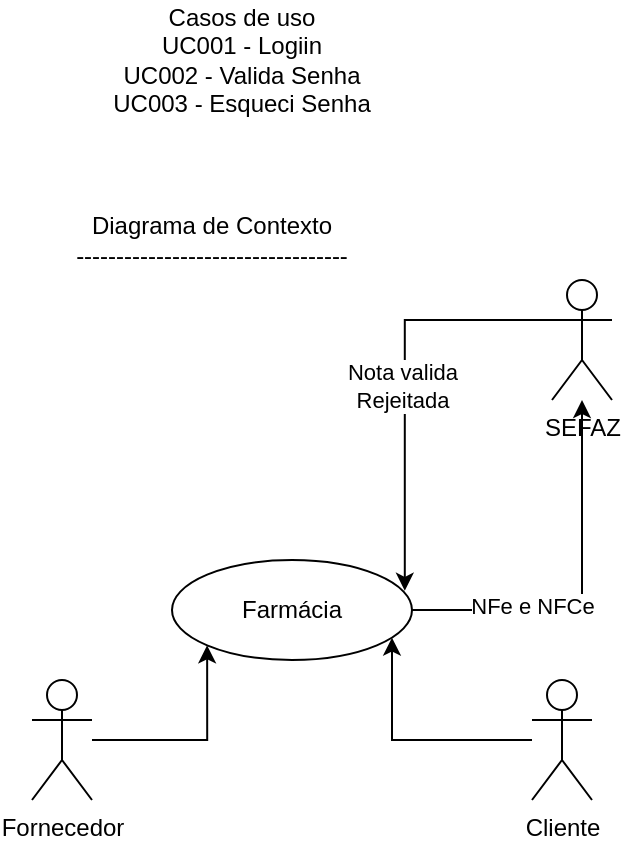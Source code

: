 <mxfile version="21.7.2" type="github">
  <diagram name="Página-1" id="NfQKWcjuixW0DSM5m68b">
    <mxGraphModel dx="1050" dy="581" grid="1" gridSize="10" guides="1" tooltips="1" connect="1" arrows="1" fold="1" page="1" pageScale="1" pageWidth="827" pageHeight="1169" math="0" shadow="0">
      <root>
        <mxCell id="0" />
        <mxCell id="1" parent="0" />
        <mxCell id="0unew94RWdwnfyheuB_p-2" value="Casos de uso&lt;br style=&quot;border-color: var(--border-color);&quot;&gt;UC001 - Logiin&lt;br style=&quot;border-color: var(--border-color);&quot;&gt;UC002 - Valida Senha&lt;br style=&quot;border-color: var(--border-color);&quot;&gt;UC003 - Esqueci Senha" style="text;html=1;strokeColor=none;fillColor=none;align=center;verticalAlign=middle;whiteSpace=wrap;rounded=0;" vertex="1" parent="1">
          <mxGeometry x="50" y="50" width="170" height="60" as="geometry" />
        </mxCell>
        <mxCell id="0unew94RWdwnfyheuB_p-3" value="Diagrama de Contexto&lt;br&gt;----------------------------------" style="text;html=1;strokeColor=none;fillColor=none;align=center;verticalAlign=middle;whiteSpace=wrap;rounded=0;" vertex="1" parent="1">
          <mxGeometry x="50" y="150" width="140" height="40" as="geometry" />
        </mxCell>
        <mxCell id="0unew94RWdwnfyheuB_p-23" style="edgeStyle=orthogonalEdgeStyle;rounded=0;orthogonalLoop=1;jettySize=auto;html=1;" edge="1" parent="1" source="0unew94RWdwnfyheuB_p-4" target="0unew94RWdwnfyheuB_p-7">
          <mxGeometry relative="1" as="geometry" />
        </mxCell>
        <mxCell id="0unew94RWdwnfyheuB_p-24" value="NFe e NFCe" style="edgeLabel;html=1;align=center;verticalAlign=middle;resizable=0;points=[];" vertex="1" connectable="0" parent="0unew94RWdwnfyheuB_p-23">
          <mxGeometry x="-0.373" y="2" relative="1" as="geometry">
            <mxPoint as="offset" />
          </mxGeometry>
        </mxCell>
        <mxCell id="0unew94RWdwnfyheuB_p-4" value="Farmácia" style="ellipse;whiteSpace=wrap;html=1;" vertex="1" parent="1">
          <mxGeometry x="100" y="330" width="120" height="50" as="geometry" />
        </mxCell>
        <mxCell id="0unew94RWdwnfyheuB_p-21" value="" style="edgeStyle=orthogonalEdgeStyle;rounded=0;orthogonalLoop=1;jettySize=auto;html=1;entryX=0;entryY=1;entryDx=0;entryDy=0;" edge="1" parent="1" source="0unew94RWdwnfyheuB_p-5" target="0unew94RWdwnfyheuB_p-4">
          <mxGeometry relative="1" as="geometry" />
        </mxCell>
        <mxCell id="0unew94RWdwnfyheuB_p-5" value="Fornecedor" style="shape=umlActor;verticalLabelPosition=bottom;verticalAlign=top;html=1;" vertex="1" parent="1">
          <mxGeometry x="30" y="390" width="30" height="60" as="geometry" />
        </mxCell>
        <mxCell id="0unew94RWdwnfyheuB_p-13" style="edgeStyle=orthogonalEdgeStyle;rounded=0;orthogonalLoop=1;jettySize=auto;html=1;exitX=0;exitY=0.333;exitDx=0;exitDy=0;exitPerimeter=0;entryX=0.97;entryY=0.308;entryDx=0;entryDy=0;entryPerimeter=0;" edge="1" parent="1" source="0unew94RWdwnfyheuB_p-7" target="0unew94RWdwnfyheuB_p-4">
          <mxGeometry relative="1" as="geometry" />
        </mxCell>
        <mxCell id="0unew94RWdwnfyheuB_p-14" value="Nota valida&lt;br&gt;Rejeitada" style="edgeLabel;html=1;align=center;verticalAlign=middle;resizable=0;points=[];" vertex="1" connectable="0" parent="0unew94RWdwnfyheuB_p-13">
          <mxGeometry x="0.016" y="-2" relative="1" as="geometry">
            <mxPoint as="offset" />
          </mxGeometry>
        </mxCell>
        <mxCell id="0unew94RWdwnfyheuB_p-7" value="SEFAZ" style="shape=umlActor;verticalLabelPosition=bottom;verticalAlign=top;html=1;" vertex="1" parent="1">
          <mxGeometry x="290" y="190" width="30" height="60" as="geometry" />
        </mxCell>
        <mxCell id="0unew94RWdwnfyheuB_p-9" value="" style="edgeStyle=orthogonalEdgeStyle;rounded=0;orthogonalLoop=1;jettySize=auto;html=1;" edge="1" parent="1" source="0unew94RWdwnfyheuB_p-8" target="0unew94RWdwnfyheuB_p-4">
          <mxGeometry relative="1" as="geometry">
            <Array as="points">
              <mxPoint x="210" y="420" />
            </Array>
          </mxGeometry>
        </mxCell>
        <mxCell id="0unew94RWdwnfyheuB_p-8" value="Cliente" style="shape=umlActor;verticalLabelPosition=bottom;verticalAlign=top;html=1;" vertex="1" parent="1">
          <mxGeometry x="280" y="390" width="30" height="60" as="geometry" />
        </mxCell>
      </root>
    </mxGraphModel>
  </diagram>
</mxfile>
